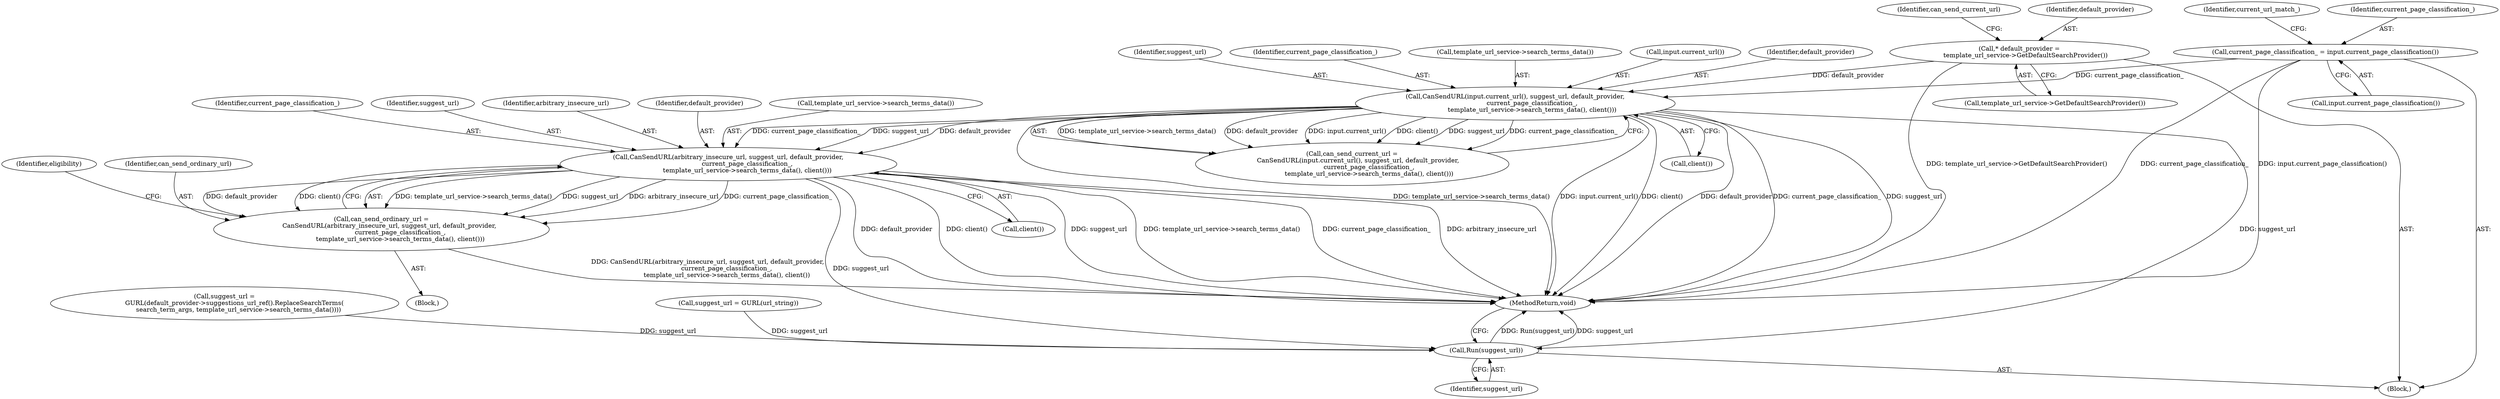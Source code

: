 digraph "0_Chrome_3f71619ec516f553c69a08bf373dcde14e86d08f@pointer" {
"1000182" [label="(Call,CanSendURL(arbitrary_insecure_url, suggest_url, default_provider,\n                   current_page_classification_,\n                   template_url_service->search_terms_data(), client()))"];
"1000163" [label="(Call,CanSendURL(input.current_url(), suggest_url, default_provider,\n                 current_page_classification_,\n                 template_url_service->search_terms_data(), client()))"];
"1000157" [label="(Call,* default_provider =\n      template_url_service->GetDefaultSearchProvider())"];
"1000137" [label="(Call,current_page_classification_ = input.current_page_classification())"];
"1000180" [label="(Call,can_send_ordinary_url =\n        CanSendURL(arbitrary_insecure_url, suggest_url, default_provider,\n                   current_page_classification_,\n                   template_url_service->search_terms_data(), client()))"];
"1000253" [label="(Call,Run(suggest_url))"];
"1000236" [label="(Call,suggest_url =\n          GURL(default_provider->suggestions_url_ref().ReplaceSearchTerms(\n              search_term_args, template_url_service->search_terms_data())))"];
"1000186" [label="(Identifier,current_page_classification_)"];
"1000180" [label="(Call,can_send_ordinary_url =\n        CanSendURL(arbitrary_insecure_url, suggest_url, default_provider,\n                   current_page_classification_,\n                   template_url_service->search_terms_data(), client()))"];
"1000141" [label="(Identifier,current_url_match_)"];
"1000162" [label="(Identifier,can_send_current_url)"];
"1000161" [label="(Call,can_send_current_url =\n      CanSendURL(input.current_url(), suggest_url, default_provider,\n                 current_page_classification_,\n                 template_url_service->search_terms_data(), client()))"];
"1000181" [label="(Identifier,can_send_ordinary_url)"];
"1000184" [label="(Identifier,suggest_url)"];
"1000169" [label="(Call,client())"];
"1000159" [label="(Call,template_url_service->GetDefaultSearchProvider())"];
"1000166" [label="(Identifier,default_provider)"];
"1000139" [label="(Call,input.current_page_classification())"];
"1000183" [label="(Identifier,arbitrary_insecure_url)"];
"1000254" [label="(Identifier,suggest_url)"];
"1000253" [label="(Call,Run(suggest_url))"];
"1000190" [label="(Identifier,eligibility)"];
"1000103" [label="(Block,)"];
"1000165" [label="(Identifier,suggest_url)"];
"1000137" [label="(Call,current_page_classification_ = input.current_page_classification())"];
"1000185" [label="(Identifier,default_provider)"];
"1000157" [label="(Call,* default_provider =\n      template_url_service->GetDefaultSearchProvider())"];
"1000182" [label="(Call,CanSendURL(arbitrary_insecure_url, suggest_url, default_provider,\n                   current_page_classification_,\n                   template_url_service->search_terms_data(), client()))"];
"1000223" [label="(Call,suggest_url = GURL(url_string))"];
"1000167" [label="(Identifier,current_page_classification_)"];
"1000138" [label="(Identifier,current_page_classification_)"];
"1000178" [label="(Block,)"];
"1000187" [label="(Call,template_url_service->search_terms_data())"];
"1000158" [label="(Identifier,default_provider)"];
"1000168" [label="(Call,template_url_service->search_terms_data())"];
"1000188" [label="(Call,client())"];
"1000163" [label="(Call,CanSendURL(input.current_url(), suggest_url, default_provider,\n                 current_page_classification_,\n                 template_url_service->search_terms_data(), client()))"];
"1000164" [label="(Call,input.current_url())"];
"1000255" [label="(MethodReturn,void)"];
"1000182" -> "1000180"  [label="AST: "];
"1000182" -> "1000188"  [label="CFG: "];
"1000183" -> "1000182"  [label="AST: "];
"1000184" -> "1000182"  [label="AST: "];
"1000185" -> "1000182"  [label="AST: "];
"1000186" -> "1000182"  [label="AST: "];
"1000187" -> "1000182"  [label="AST: "];
"1000188" -> "1000182"  [label="AST: "];
"1000180" -> "1000182"  [label="CFG: "];
"1000182" -> "1000255"  [label="DDG: default_provider"];
"1000182" -> "1000255"  [label="DDG: client()"];
"1000182" -> "1000255"  [label="DDG: current_page_classification_"];
"1000182" -> "1000255"  [label="DDG: template_url_service->search_terms_data()"];
"1000182" -> "1000255"  [label="DDG: suggest_url"];
"1000182" -> "1000255"  [label="DDG: arbitrary_insecure_url"];
"1000182" -> "1000180"  [label="DDG: template_url_service->search_terms_data()"];
"1000182" -> "1000180"  [label="DDG: suggest_url"];
"1000182" -> "1000180"  [label="DDG: arbitrary_insecure_url"];
"1000182" -> "1000180"  [label="DDG: current_page_classification_"];
"1000182" -> "1000180"  [label="DDG: default_provider"];
"1000182" -> "1000180"  [label="DDG: client()"];
"1000163" -> "1000182"  [label="DDG: suggest_url"];
"1000163" -> "1000182"  [label="DDG: default_provider"];
"1000163" -> "1000182"  [label="DDG: current_page_classification_"];
"1000182" -> "1000253"  [label="DDG: suggest_url"];
"1000163" -> "1000161"  [label="AST: "];
"1000163" -> "1000169"  [label="CFG: "];
"1000164" -> "1000163"  [label="AST: "];
"1000165" -> "1000163"  [label="AST: "];
"1000166" -> "1000163"  [label="AST: "];
"1000167" -> "1000163"  [label="AST: "];
"1000168" -> "1000163"  [label="AST: "];
"1000169" -> "1000163"  [label="AST: "];
"1000161" -> "1000163"  [label="CFG: "];
"1000163" -> "1000255"  [label="DDG: template_url_service->search_terms_data()"];
"1000163" -> "1000255"  [label="DDG: input.current_url()"];
"1000163" -> "1000255"  [label="DDG: client()"];
"1000163" -> "1000255"  [label="DDG: default_provider"];
"1000163" -> "1000255"  [label="DDG: current_page_classification_"];
"1000163" -> "1000255"  [label="DDG: suggest_url"];
"1000163" -> "1000161"  [label="DDG: template_url_service->search_terms_data()"];
"1000163" -> "1000161"  [label="DDG: default_provider"];
"1000163" -> "1000161"  [label="DDG: input.current_url()"];
"1000163" -> "1000161"  [label="DDG: client()"];
"1000163" -> "1000161"  [label="DDG: suggest_url"];
"1000163" -> "1000161"  [label="DDG: current_page_classification_"];
"1000157" -> "1000163"  [label="DDG: default_provider"];
"1000137" -> "1000163"  [label="DDG: current_page_classification_"];
"1000163" -> "1000253"  [label="DDG: suggest_url"];
"1000157" -> "1000103"  [label="AST: "];
"1000157" -> "1000159"  [label="CFG: "];
"1000158" -> "1000157"  [label="AST: "];
"1000159" -> "1000157"  [label="AST: "];
"1000162" -> "1000157"  [label="CFG: "];
"1000157" -> "1000255"  [label="DDG: template_url_service->GetDefaultSearchProvider()"];
"1000137" -> "1000103"  [label="AST: "];
"1000137" -> "1000139"  [label="CFG: "];
"1000138" -> "1000137"  [label="AST: "];
"1000139" -> "1000137"  [label="AST: "];
"1000141" -> "1000137"  [label="CFG: "];
"1000137" -> "1000255"  [label="DDG: input.current_page_classification()"];
"1000137" -> "1000255"  [label="DDG: current_page_classification_"];
"1000180" -> "1000178"  [label="AST: "];
"1000181" -> "1000180"  [label="AST: "];
"1000190" -> "1000180"  [label="CFG: "];
"1000180" -> "1000255"  [label="DDG: CanSendURL(arbitrary_insecure_url, suggest_url, default_provider,\n                   current_page_classification_,\n                   template_url_service->search_terms_data(), client())"];
"1000253" -> "1000103"  [label="AST: "];
"1000253" -> "1000254"  [label="CFG: "];
"1000254" -> "1000253"  [label="AST: "];
"1000255" -> "1000253"  [label="CFG: "];
"1000253" -> "1000255"  [label="DDG: Run(suggest_url)"];
"1000253" -> "1000255"  [label="DDG: suggest_url"];
"1000236" -> "1000253"  [label="DDG: suggest_url"];
"1000223" -> "1000253"  [label="DDG: suggest_url"];
}
